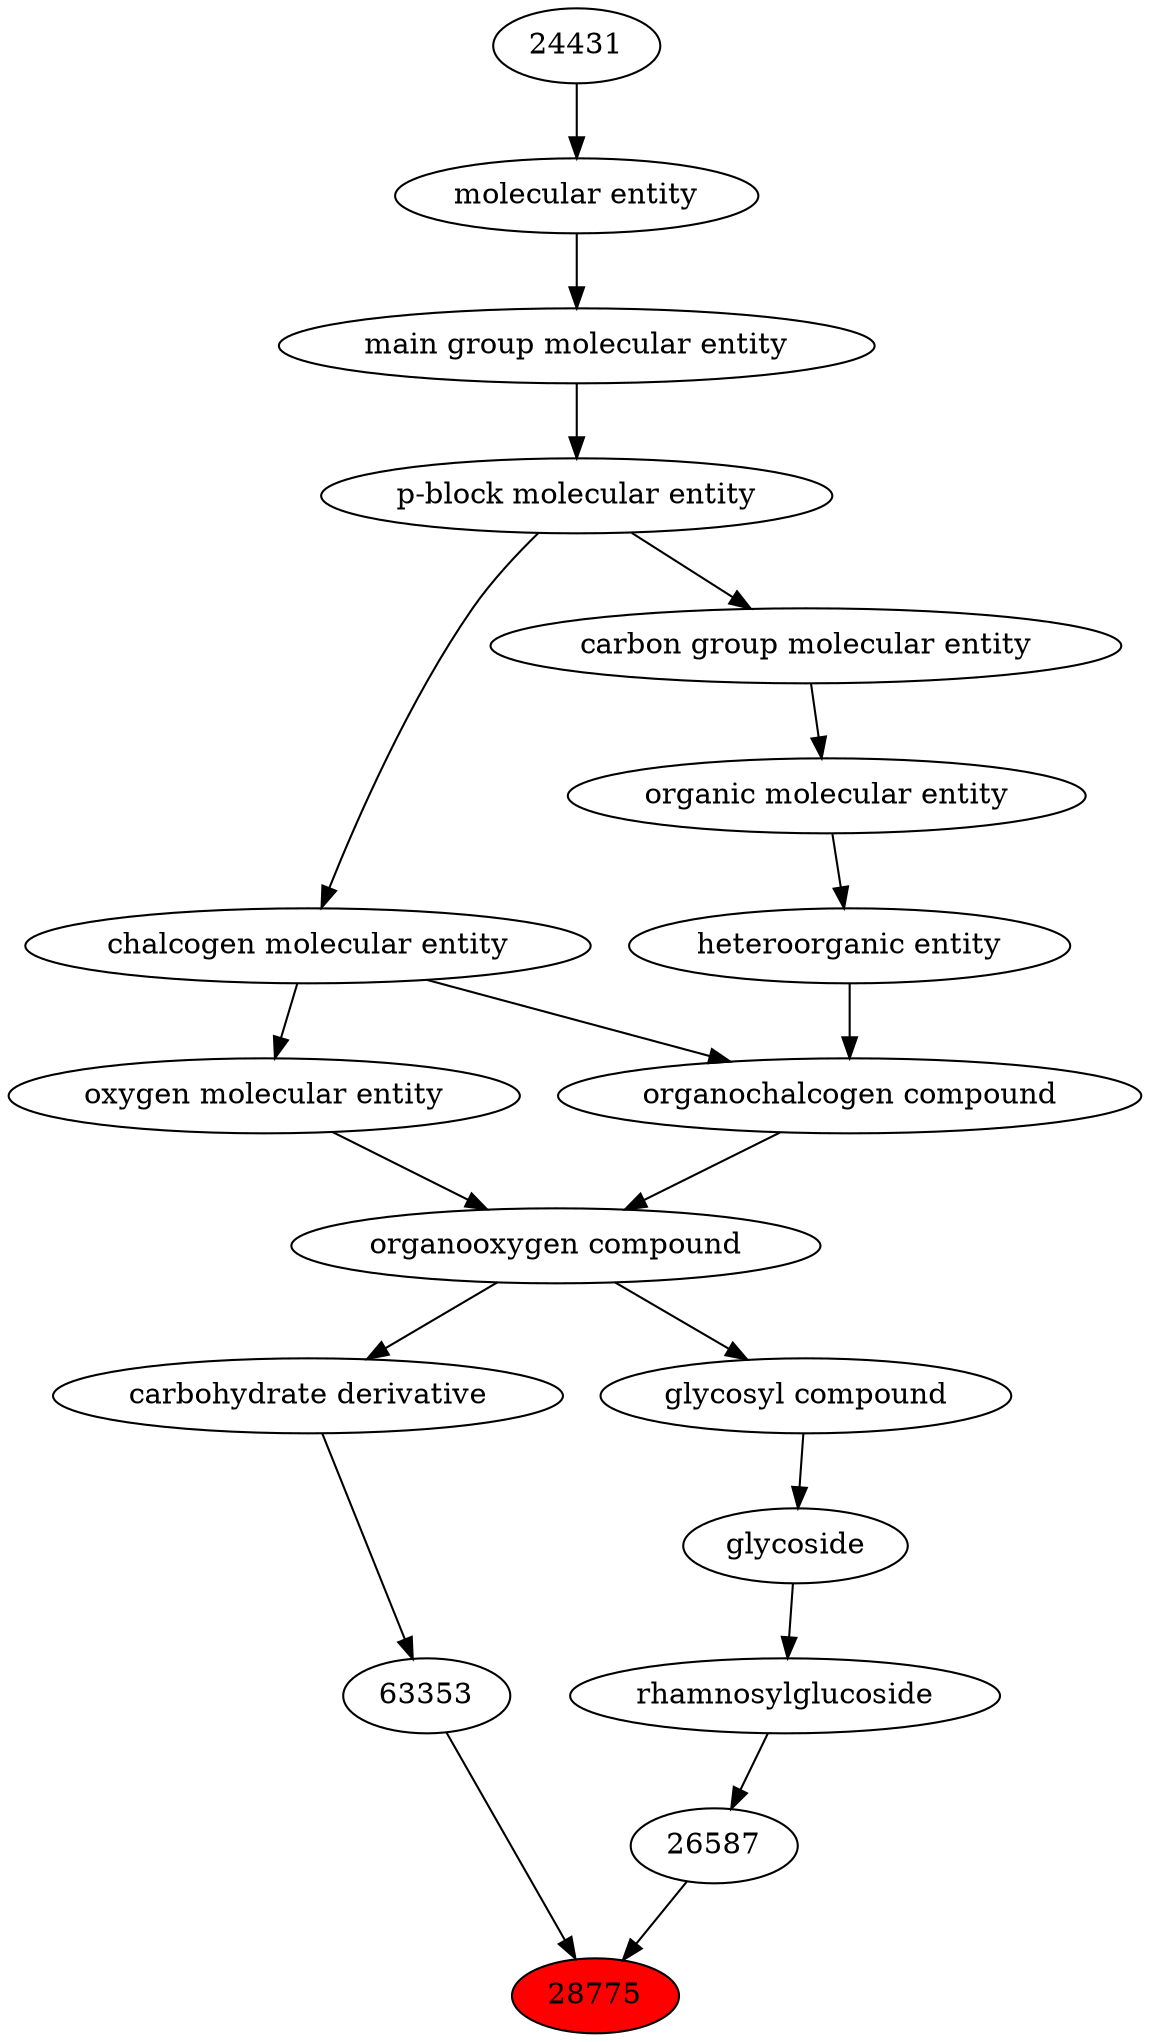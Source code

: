 digraph tree{ 
28775 [label="28775" fillcolor=red style=filled]
63353 -> 28775
26587 -> 28775
63353 [label="63353"]
63299 -> 63353
26587 [label="26587"]
26548 -> 26587
63299 [label="carbohydrate derivative"]
36963 -> 63299
26548 [label="rhamnosylglucoside"]
24400 -> 26548
36963 [label="organooxygen compound"]
36962 -> 36963
25806 -> 36963
24400 [label="glycoside"]
63161 -> 24400
36962 [label="organochalcogen compound"]
33285 -> 36962
33304 -> 36962
25806 [label="oxygen molecular entity"]
33304 -> 25806
63161 [label="glycosyl compound"]
36963 -> 63161
33285 [label="heteroorganic entity"]
50860 -> 33285
33304 [label="chalcogen molecular entity"]
33675 -> 33304
50860 [label="organic molecular entity"]
33582 -> 50860
33675 [label="p-block molecular entity"]
33579 -> 33675
33582 [label="carbon group molecular entity"]
33675 -> 33582
33579 [label="main group molecular entity"]
23367 -> 33579
23367 [label="molecular entity"]
24431 -> 23367
24431 [label="24431"]
}